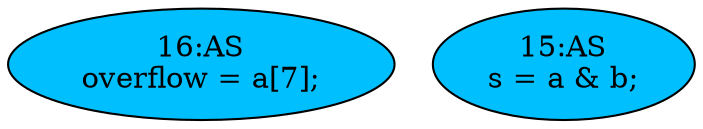 strict digraph "compose( ,  )" {
	node [label="\N"];
	"16:AS"	[ast="<pyverilog.vparser.ast.Assign object at 0x7f1f1cf23410>",
		def_var="['overflow']",
		fillcolor=deepskyblue,
		label="16:AS
overflow = a[7];",
		statements="[]",
		style=filled,
		typ=Assign,
		use_var="['a']"];
	"15:AS"	[ast="<pyverilog.vparser.ast.Assign object at 0x7f1f1ced6950>",
		def_var="['s']",
		fillcolor=deepskyblue,
		label="15:AS
s = a & b;",
		statements="[]",
		style=filled,
		typ=Assign,
		use_var="['a', 'b']"];
}
